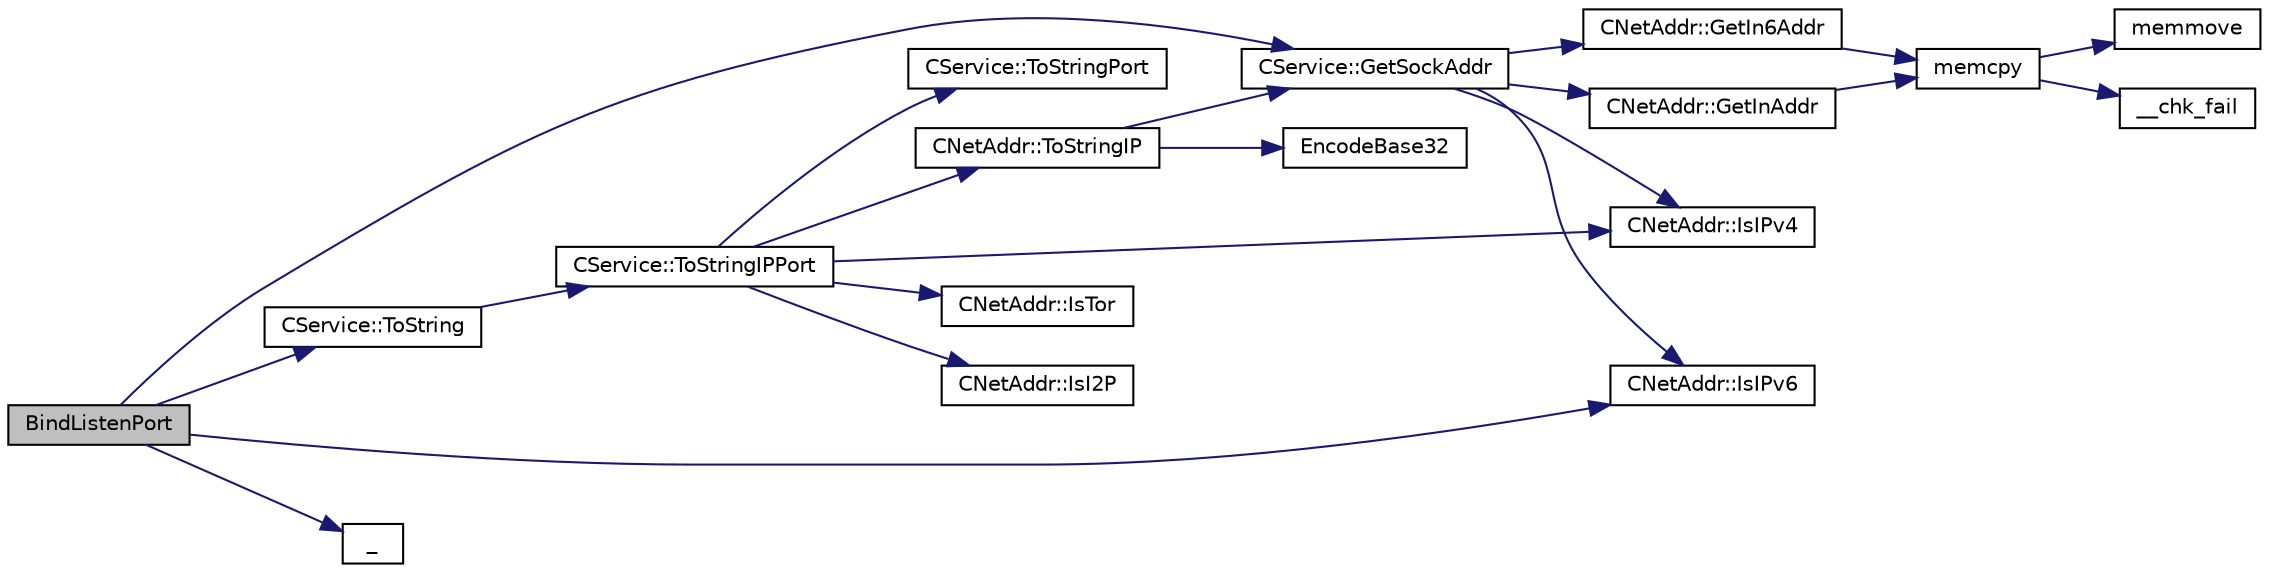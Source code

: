 digraph "BindListenPort"
{
  edge [fontname="Helvetica",fontsize="10",labelfontname="Helvetica",labelfontsize="10"];
  node [fontname="Helvetica",fontsize="10",shape=record];
  rankdir="LR";
  Node58 [label="BindListenPort",height=0.2,width=0.4,color="black", fillcolor="grey75", style="filled", fontcolor="black"];
  Node58 -> Node59 [color="midnightblue",fontsize="10",style="solid",fontname="Helvetica"];
  Node59 [label="CService::GetSockAddr",height=0.2,width=0.4,color="black", fillcolor="white", style="filled",URL="$class_c_service.html#ac4c6d655fab3af40937f0b0c65581745"];
  Node59 -> Node60 [color="midnightblue",fontsize="10",style="solid",fontname="Helvetica"];
  Node60 [label="CNetAddr::IsIPv4",height=0.2,width=0.4,color="black", fillcolor="white", style="filled",URL="$class_c_net_addr.html#a7021b79e9a33c342b68db09dbb6c2293"];
  Node59 -> Node61 [color="midnightblue",fontsize="10",style="solid",fontname="Helvetica"];
  Node61 [label="CNetAddr::GetInAddr",height=0.2,width=0.4,color="black", fillcolor="white", style="filled",URL="$class_c_net_addr.html#a4f73432c55d4acb6b9e4c54833eefea6"];
  Node61 -> Node62 [color="midnightblue",fontsize="10",style="solid",fontname="Helvetica"];
  Node62 [label="memcpy",height=0.2,width=0.4,color="black", fillcolor="white", style="filled",URL="$glibc__compat_8cpp.html#a0f46826ab0466591e136db24394923cf"];
  Node62 -> Node63 [color="midnightblue",fontsize="10",style="solid",fontname="Helvetica"];
  Node63 [label="memmove",height=0.2,width=0.4,color="black", fillcolor="white", style="filled",URL="$glibc__compat_8cpp.html#a9778d49e9029dd75bc53ecbbf9f5e9a1"];
  Node62 -> Node64 [color="midnightblue",fontsize="10",style="solid",fontname="Helvetica"];
  Node64 [label="__chk_fail",height=0.2,width=0.4,color="black", fillcolor="white", style="filled",URL="$glibc__compat_8cpp.html#a424ac71631da5ada2976630ff67051d1"];
  Node59 -> Node65 [color="midnightblue",fontsize="10",style="solid",fontname="Helvetica"];
  Node65 [label="CNetAddr::IsIPv6",height=0.2,width=0.4,color="black", fillcolor="white", style="filled",URL="$class_c_net_addr.html#aad5f7a372c56ccf4d773f728b6b46e18"];
  Node59 -> Node66 [color="midnightblue",fontsize="10",style="solid",fontname="Helvetica"];
  Node66 [label="CNetAddr::GetIn6Addr",height=0.2,width=0.4,color="black", fillcolor="white", style="filled",URL="$class_c_net_addr.html#a3616012f94b27148e5b8e27d943d4884"];
  Node66 -> Node62 [color="midnightblue",fontsize="10",style="solid",fontname="Helvetica"];
  Node58 -> Node67 [color="midnightblue",fontsize="10",style="solid",fontname="Helvetica"];
  Node67 [label="CService::ToString",height=0.2,width=0.4,color="black", fillcolor="white", style="filled",URL="$class_c_service.html#a225473158bc07c87a6a862160d73cfea"];
  Node67 -> Node68 [color="midnightblue",fontsize="10",style="solid",fontname="Helvetica"];
  Node68 [label="CService::ToStringIPPort",height=0.2,width=0.4,color="black", fillcolor="white", style="filled",URL="$class_c_service.html#a224204c838b12eeb49ca7eabe6f75004"];
  Node68 -> Node60 [color="midnightblue",fontsize="10",style="solid",fontname="Helvetica"];
  Node68 -> Node69 [color="midnightblue",fontsize="10",style="solid",fontname="Helvetica"];
  Node69 [label="CNetAddr::IsTor",height=0.2,width=0.4,color="black", fillcolor="white", style="filled",URL="$class_c_net_addr.html#a4db37b4997ff3b8c57959f2aa915a9a3"];
  Node68 -> Node70 [color="midnightblue",fontsize="10",style="solid",fontname="Helvetica"];
  Node70 [label="CNetAddr::IsI2P",height=0.2,width=0.4,color="black", fillcolor="white", style="filled",URL="$class_c_net_addr.html#afc07b09ccfd8406c5aa30ce009727eab"];
  Node68 -> Node71 [color="midnightblue",fontsize="10",style="solid",fontname="Helvetica"];
  Node71 [label="CNetAddr::ToStringIP",height=0.2,width=0.4,color="black", fillcolor="white", style="filled",URL="$class_c_net_addr.html#a0c8d9b5ed3824546ff4dccca3b28b073"];
  Node71 -> Node72 [color="midnightblue",fontsize="10",style="solid",fontname="Helvetica"];
  Node72 [label="EncodeBase32",height=0.2,width=0.4,color="black", fillcolor="white", style="filled",URL="$util_8cpp.html#a71aa75e646de8a10971f887bc71d9a75"];
  Node71 -> Node59 [color="midnightblue",fontsize="10",style="solid",fontname="Helvetica"];
  Node68 -> Node73 [color="midnightblue",fontsize="10",style="solid",fontname="Helvetica"];
  Node73 [label="CService::ToStringPort",height=0.2,width=0.4,color="black", fillcolor="white", style="filled",URL="$class_c_service.html#a95d6f24b6a613fca24734ba4e38ef3dc"];
  Node58 -> Node65 [color="midnightblue",fontsize="10",style="solid",fontname="Helvetica"];
  Node58 -> Node74 [color="midnightblue",fontsize="10",style="solid",fontname="Helvetica"];
  Node74 [label="_",height=0.2,width=0.4,color="black", fillcolor="white", style="filled",URL="$ui__interface_8h.html#aad133bb6103b53cebf03fd01e2f11ba1",tooltip="Translation function: Call Translate signal on UI interface, which returns a boost::optional result..."];
}
